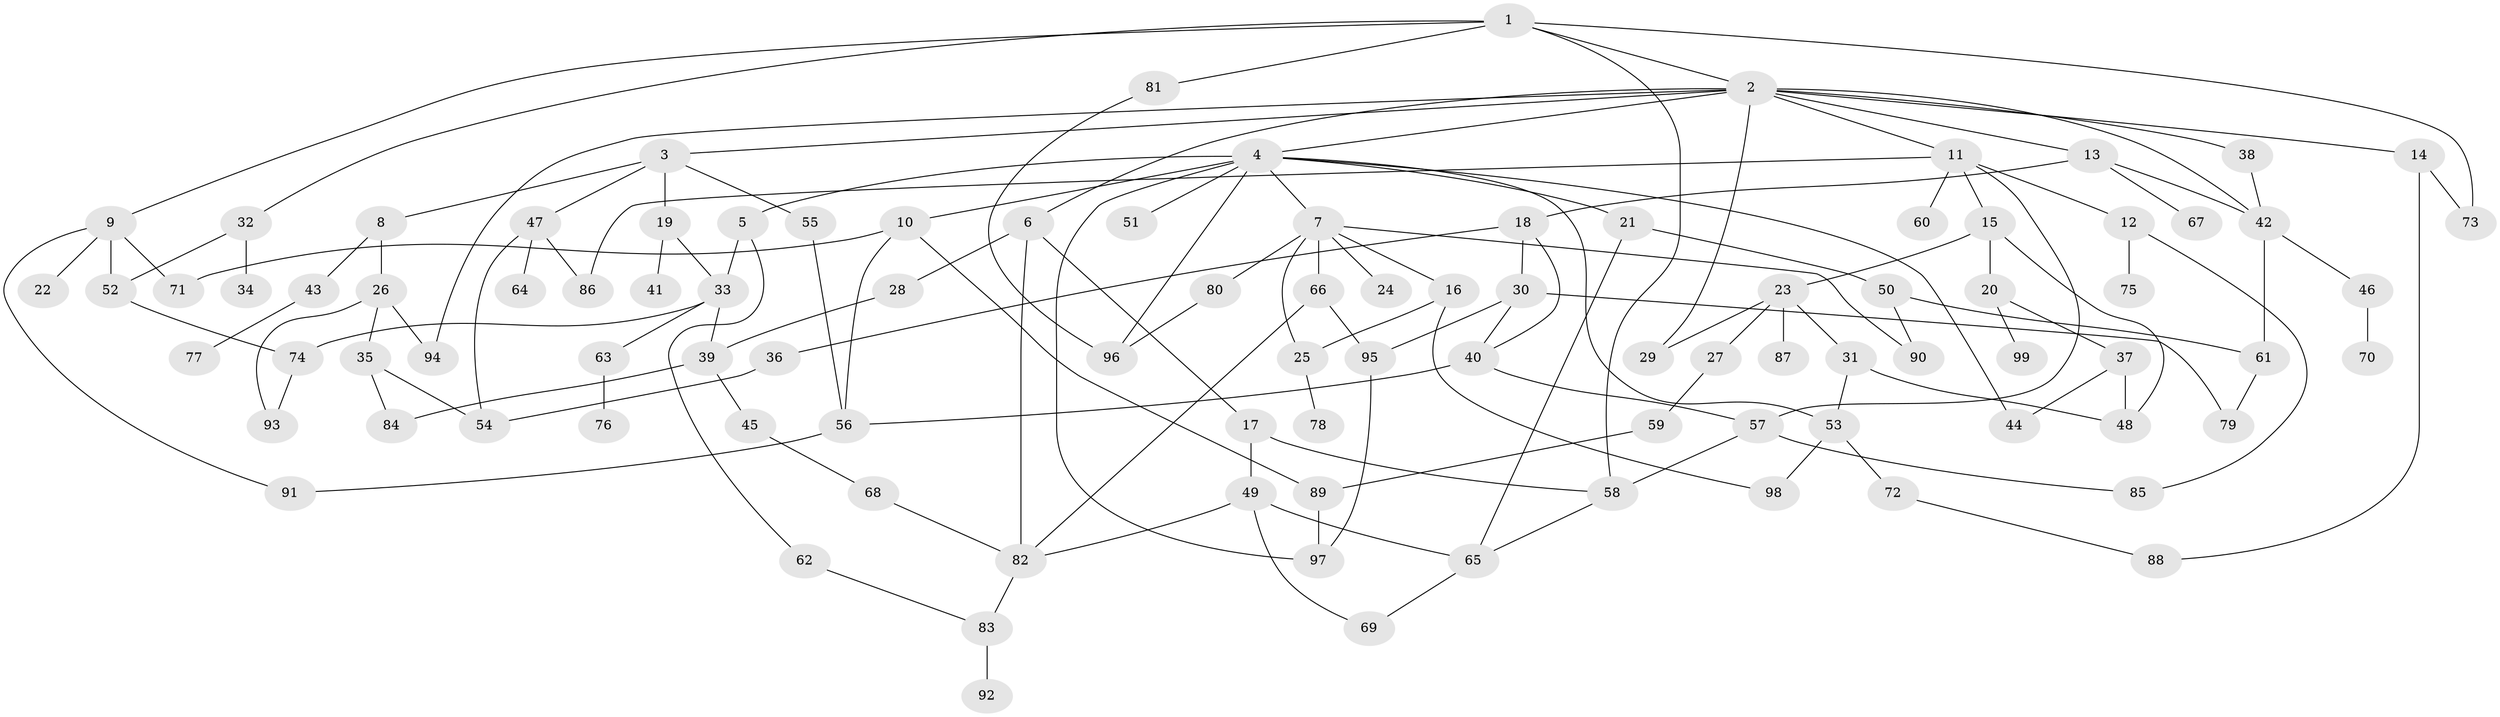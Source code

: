 // Generated by graph-tools (version 1.1) at 2025/25/03/09/25 03:25:32]
// undirected, 99 vertices, 144 edges
graph export_dot {
graph [start="1"]
  node [color=gray90,style=filled];
  1;
  2;
  3;
  4;
  5;
  6;
  7;
  8;
  9;
  10;
  11;
  12;
  13;
  14;
  15;
  16;
  17;
  18;
  19;
  20;
  21;
  22;
  23;
  24;
  25;
  26;
  27;
  28;
  29;
  30;
  31;
  32;
  33;
  34;
  35;
  36;
  37;
  38;
  39;
  40;
  41;
  42;
  43;
  44;
  45;
  46;
  47;
  48;
  49;
  50;
  51;
  52;
  53;
  54;
  55;
  56;
  57;
  58;
  59;
  60;
  61;
  62;
  63;
  64;
  65;
  66;
  67;
  68;
  69;
  70;
  71;
  72;
  73;
  74;
  75;
  76;
  77;
  78;
  79;
  80;
  81;
  82;
  83;
  84;
  85;
  86;
  87;
  88;
  89;
  90;
  91;
  92;
  93;
  94;
  95;
  96;
  97;
  98;
  99;
  1 -- 2;
  1 -- 9;
  1 -- 32;
  1 -- 81;
  1 -- 73;
  1 -- 58;
  2 -- 3;
  2 -- 4;
  2 -- 6;
  2 -- 11;
  2 -- 13;
  2 -- 14;
  2 -- 29;
  2 -- 38;
  2 -- 42;
  2 -- 94;
  3 -- 8;
  3 -- 19;
  3 -- 47;
  3 -- 55;
  4 -- 5;
  4 -- 7;
  4 -- 10;
  4 -- 21;
  4 -- 51;
  4 -- 96;
  4 -- 97;
  4 -- 44;
  4 -- 53;
  5 -- 33;
  5 -- 62;
  6 -- 17;
  6 -- 28;
  6 -- 82;
  7 -- 16;
  7 -- 24;
  7 -- 66;
  7 -- 80;
  7 -- 90;
  7 -- 25;
  8 -- 26;
  8 -- 43;
  9 -- 22;
  9 -- 52;
  9 -- 91;
  9 -- 71;
  10 -- 71;
  10 -- 56;
  10 -- 89;
  11 -- 12;
  11 -- 15;
  11 -- 57;
  11 -- 60;
  11 -- 86;
  12 -- 75;
  12 -- 85;
  13 -- 18;
  13 -- 67;
  13 -- 42;
  14 -- 73;
  14 -- 88;
  15 -- 20;
  15 -- 23;
  15 -- 48;
  16 -- 25;
  16 -- 98;
  17 -- 49;
  17 -- 58;
  18 -- 30;
  18 -- 36;
  18 -- 40;
  19 -- 41;
  19 -- 33;
  20 -- 37;
  20 -- 99;
  21 -- 50;
  21 -- 65;
  23 -- 27;
  23 -- 31;
  23 -- 87;
  23 -- 29;
  25 -- 78;
  26 -- 35;
  26 -- 93;
  26 -- 94;
  27 -- 59;
  28 -- 39;
  30 -- 40;
  30 -- 79;
  30 -- 95;
  31 -- 53;
  31 -- 48;
  32 -- 34;
  32 -- 52;
  33 -- 39;
  33 -- 63;
  33 -- 74;
  35 -- 84;
  35 -- 54;
  36 -- 54;
  37 -- 44;
  37 -- 48;
  38 -- 42;
  39 -- 45;
  39 -- 84;
  40 -- 57;
  40 -- 56;
  42 -- 46;
  42 -- 61;
  43 -- 77;
  45 -- 68;
  46 -- 70;
  47 -- 54;
  47 -- 64;
  47 -- 86;
  49 -- 69;
  49 -- 82;
  49 -- 65;
  50 -- 61;
  50 -- 90;
  52 -- 74;
  53 -- 72;
  53 -- 98;
  55 -- 56;
  56 -- 91;
  57 -- 85;
  57 -- 58;
  58 -- 65;
  59 -- 89;
  61 -- 79;
  62 -- 83;
  63 -- 76;
  65 -- 69;
  66 -- 95;
  66 -- 82;
  68 -- 82;
  72 -- 88;
  74 -- 93;
  80 -- 96;
  81 -- 96;
  82 -- 83;
  83 -- 92;
  89 -- 97;
  95 -- 97;
}
